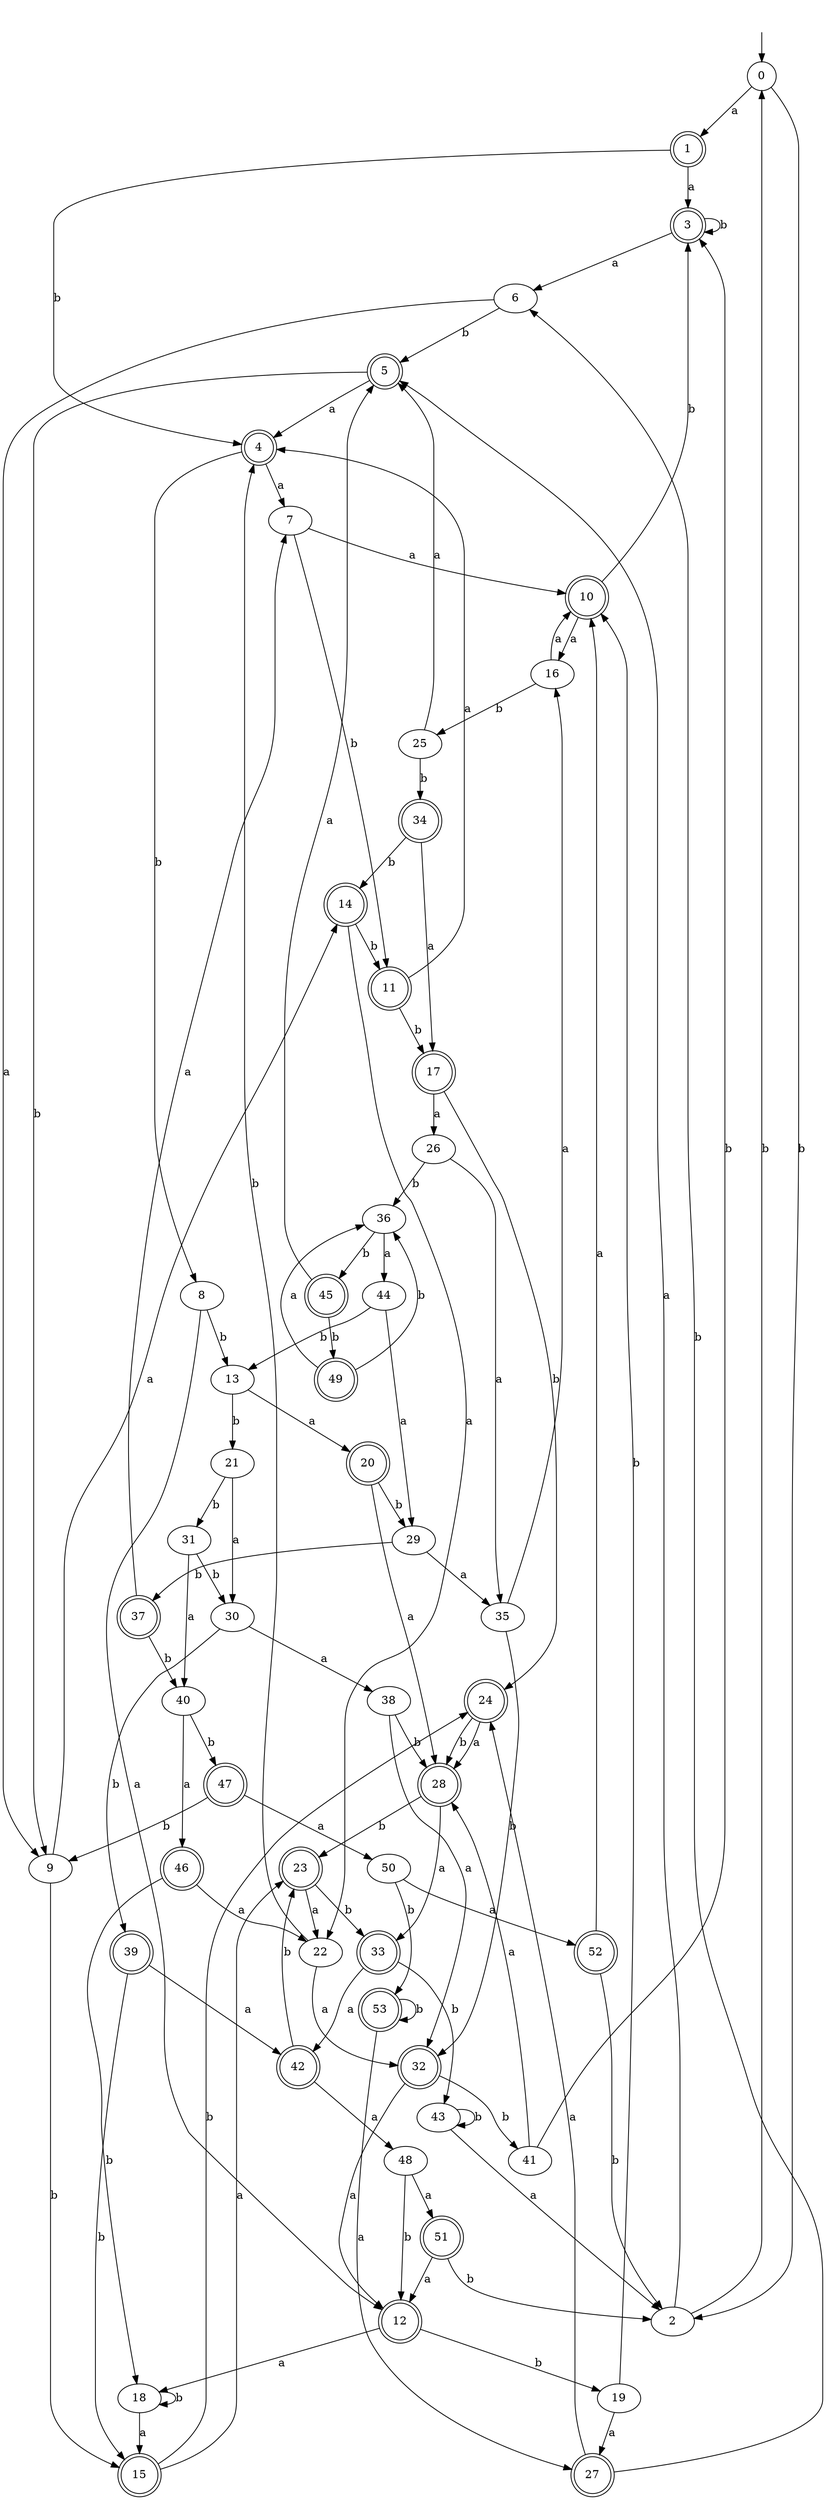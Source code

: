 digraph RandomDFA {
  __start0 [label="", shape=none];
  __start0 -> 0 [label=""];
  0 [shape=circle]
  0 -> 1 [label="a"]
  0 -> 2 [label="b"]
  1 [shape=doublecircle]
  1 -> 3 [label="a"]
  1 -> 4 [label="b"]
  2
  2 -> 5 [label="a"]
  2 -> 0 [label="b"]
  3 [shape=doublecircle]
  3 -> 6 [label="a"]
  3 -> 3 [label="b"]
  4 [shape=doublecircle]
  4 -> 7 [label="a"]
  4 -> 8 [label="b"]
  5 [shape=doublecircle]
  5 -> 4 [label="a"]
  5 -> 9 [label="b"]
  6
  6 -> 9 [label="a"]
  6 -> 5 [label="b"]
  7
  7 -> 10 [label="a"]
  7 -> 11 [label="b"]
  8
  8 -> 12 [label="a"]
  8 -> 13 [label="b"]
  9
  9 -> 14 [label="a"]
  9 -> 15 [label="b"]
  10 [shape=doublecircle]
  10 -> 16 [label="a"]
  10 -> 3 [label="b"]
  11 [shape=doublecircle]
  11 -> 4 [label="a"]
  11 -> 17 [label="b"]
  12 [shape=doublecircle]
  12 -> 18 [label="a"]
  12 -> 19 [label="b"]
  13
  13 -> 20 [label="a"]
  13 -> 21 [label="b"]
  14 [shape=doublecircle]
  14 -> 22 [label="a"]
  14 -> 11 [label="b"]
  15 [shape=doublecircle]
  15 -> 23 [label="a"]
  15 -> 24 [label="b"]
  16
  16 -> 10 [label="a"]
  16 -> 25 [label="b"]
  17 [shape=doublecircle]
  17 -> 26 [label="a"]
  17 -> 24 [label="b"]
  18
  18 -> 15 [label="a"]
  18 -> 18 [label="b"]
  19
  19 -> 27 [label="a"]
  19 -> 10 [label="b"]
  20 [shape=doublecircle]
  20 -> 28 [label="a"]
  20 -> 29 [label="b"]
  21
  21 -> 30 [label="a"]
  21 -> 31 [label="b"]
  22
  22 -> 32 [label="a"]
  22 -> 4 [label="b"]
  23 [shape=doublecircle]
  23 -> 22 [label="a"]
  23 -> 33 [label="b"]
  24 [shape=doublecircle]
  24 -> 28 [label="a"]
  24 -> 28 [label="b"]
  25
  25 -> 5 [label="a"]
  25 -> 34 [label="b"]
  26
  26 -> 35 [label="a"]
  26 -> 36 [label="b"]
  27 [shape=doublecircle]
  27 -> 24 [label="a"]
  27 -> 6 [label="b"]
  28 [shape=doublecircle]
  28 -> 33 [label="a"]
  28 -> 23 [label="b"]
  29
  29 -> 35 [label="a"]
  29 -> 37 [label="b"]
  30
  30 -> 38 [label="a"]
  30 -> 39 [label="b"]
  31
  31 -> 40 [label="a"]
  31 -> 30 [label="b"]
  32 [shape=doublecircle]
  32 -> 12 [label="a"]
  32 -> 41 [label="b"]
  33 [shape=doublecircle]
  33 -> 42 [label="a"]
  33 -> 43 [label="b"]
  34 [shape=doublecircle]
  34 -> 17 [label="a"]
  34 -> 14 [label="b"]
  35
  35 -> 16 [label="a"]
  35 -> 32 [label="b"]
  36
  36 -> 44 [label="a"]
  36 -> 45 [label="b"]
  37 [shape=doublecircle]
  37 -> 7 [label="a"]
  37 -> 40 [label="b"]
  38
  38 -> 32 [label="a"]
  38 -> 28 [label="b"]
  39 [shape=doublecircle]
  39 -> 42 [label="a"]
  39 -> 15 [label="b"]
  40
  40 -> 46 [label="a"]
  40 -> 47 [label="b"]
  41
  41 -> 28 [label="a"]
  41 -> 3 [label="b"]
  42 [shape=doublecircle]
  42 -> 48 [label="a"]
  42 -> 23 [label="b"]
  43
  43 -> 2 [label="a"]
  43 -> 43 [label="b"]
  44
  44 -> 29 [label="a"]
  44 -> 13 [label="b"]
  45 [shape=doublecircle]
  45 -> 5 [label="a"]
  45 -> 49 [label="b"]
  46 [shape=doublecircle]
  46 -> 22 [label="a"]
  46 -> 18 [label="b"]
  47 [shape=doublecircle]
  47 -> 50 [label="a"]
  47 -> 9 [label="b"]
  48
  48 -> 51 [label="a"]
  48 -> 12 [label="b"]
  49 [shape=doublecircle]
  49 -> 36 [label="a"]
  49 -> 36 [label="b"]
  50
  50 -> 52 [label="a"]
  50 -> 53 [label="b"]
  51 [shape=doublecircle]
  51 -> 12 [label="a"]
  51 -> 2 [label="b"]
  52 [shape=doublecircle]
  52 -> 10 [label="a"]
  52 -> 2 [label="b"]
  53 [shape=doublecircle]
  53 -> 27 [label="a"]
  53 -> 53 [label="b"]
}
